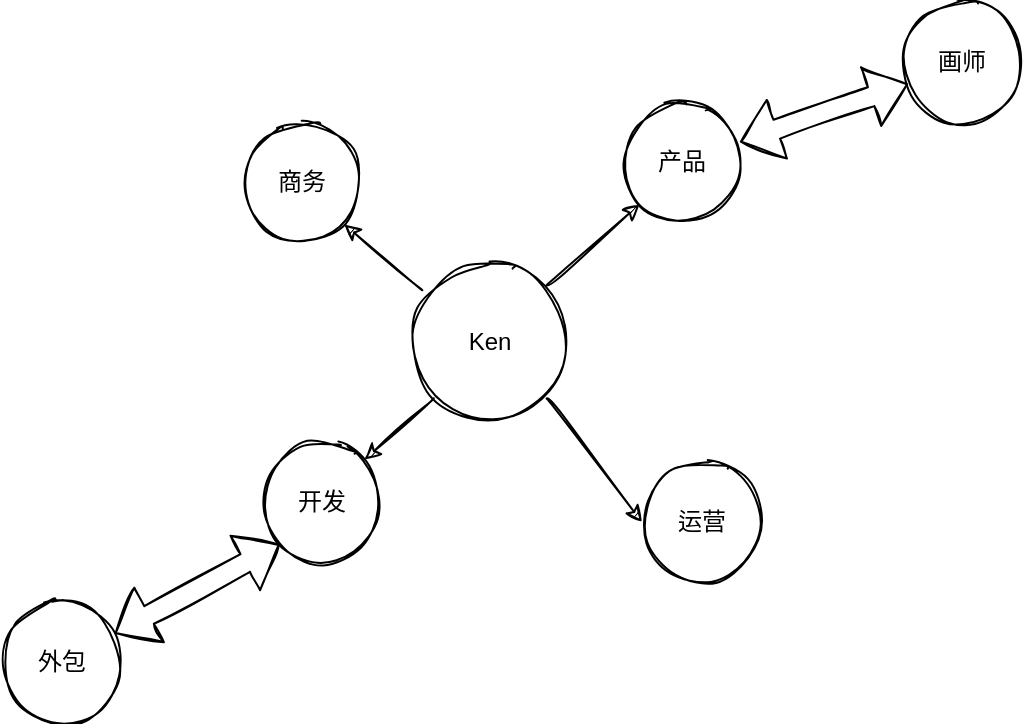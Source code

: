 <mxfile version="20.0.4" type="github">
  <diagram id="7XPNqQHb4Rcd9JxkXGjc" name="Page-1">
    <mxGraphModel dx="770" dy="535" grid="1" gridSize="10" guides="1" tooltips="1" connect="1" arrows="1" fold="1" page="1" pageScale="1" pageWidth="827" pageHeight="1169" math="0" shadow="0">
      <root>
        <mxCell id="0" />
        <mxCell id="1" parent="0" />
        <mxCell id="mmKq7PTXsmbfdY_N8bWZ-1" value="Ken" style="ellipse;whiteSpace=wrap;html=1;aspect=fixed;sketch=1;" vertex="1" parent="1">
          <mxGeometry x="374" y="210" width="80" height="80" as="geometry" />
        </mxCell>
        <mxCell id="mmKq7PTXsmbfdY_N8bWZ-2" value="商务" style="ellipse;whiteSpace=wrap;html=1;aspect=fixed;sketch=1;" vertex="1" parent="1">
          <mxGeometry x="290" y="140" width="60" height="60" as="geometry" />
        </mxCell>
        <mxCell id="mmKq7PTXsmbfdY_N8bWZ-3" value="产品" style="ellipse;whiteSpace=wrap;html=1;aspect=fixed;sketch=1;" vertex="1" parent="1">
          <mxGeometry x="480" y="130" width="60" height="60" as="geometry" />
        </mxCell>
        <mxCell id="mmKq7PTXsmbfdY_N8bWZ-4" value="开发" style="ellipse;whiteSpace=wrap;html=1;aspect=fixed;sketch=1;" vertex="1" parent="1">
          <mxGeometry x="300" y="300" width="60" height="60" as="geometry" />
        </mxCell>
        <mxCell id="mmKq7PTXsmbfdY_N8bWZ-5" value="运营" style="ellipse;whiteSpace=wrap;html=1;aspect=fixed;sketch=1;" vertex="1" parent="1">
          <mxGeometry x="490" y="310" width="60" height="60" as="geometry" />
        </mxCell>
        <mxCell id="mmKq7PTXsmbfdY_N8bWZ-6" value="画师" style="ellipse;whiteSpace=wrap;html=1;aspect=fixed;sketch=1;" vertex="1" parent="1">
          <mxGeometry x="620" y="80" width="60" height="60" as="geometry" />
        </mxCell>
        <mxCell id="mmKq7PTXsmbfdY_N8bWZ-7" value="外包" style="ellipse;whiteSpace=wrap;html=1;aspect=fixed;sketch=1;" vertex="1" parent="1">
          <mxGeometry x="170" y="380" width="60" height="60" as="geometry" />
        </mxCell>
        <mxCell id="mmKq7PTXsmbfdY_N8bWZ-8" value="" style="shape=flexArrow;endArrow=classic;startArrow=classic;html=1;rounded=0;sketch=1;curved=1;entryX=0;entryY=1;entryDx=0;entryDy=0;" edge="1" parent="1" source="mmKq7PTXsmbfdY_N8bWZ-7" target="mmKq7PTXsmbfdY_N8bWZ-4">
          <mxGeometry width="100" height="100" relative="1" as="geometry">
            <mxPoint x="260" y="470" as="sourcePoint" />
            <mxPoint x="290" y="350" as="targetPoint" />
          </mxGeometry>
        </mxCell>
        <mxCell id="mmKq7PTXsmbfdY_N8bWZ-10" value="" style="shape=flexArrow;endArrow=classic;startArrow=classic;html=1;rounded=0;sketch=1;curved=1;entryX=0.05;entryY=0.683;entryDx=0;entryDy=0;entryPerimeter=0;exitX=0.983;exitY=0.333;exitDx=0;exitDy=0;exitPerimeter=0;" edge="1" parent="1" source="mmKq7PTXsmbfdY_N8bWZ-3" target="mmKq7PTXsmbfdY_N8bWZ-6">
          <mxGeometry width="100" height="100" relative="1" as="geometry">
            <mxPoint x="450" y="270" as="sourcePoint" />
            <mxPoint x="580" y="160" as="targetPoint" />
          </mxGeometry>
        </mxCell>
        <mxCell id="mmKq7PTXsmbfdY_N8bWZ-11" value="" style="endArrow=classic;html=1;rounded=0;sketch=1;curved=1;exitX=1;exitY=0;exitDx=0;exitDy=0;entryX=0;entryY=1;entryDx=0;entryDy=0;" edge="1" parent="1" source="mmKq7PTXsmbfdY_N8bWZ-1" target="mmKq7PTXsmbfdY_N8bWZ-3">
          <mxGeometry width="50" height="50" relative="1" as="geometry">
            <mxPoint x="550" y="270" as="sourcePoint" />
            <mxPoint x="600" y="220" as="targetPoint" />
          </mxGeometry>
        </mxCell>
        <mxCell id="mmKq7PTXsmbfdY_N8bWZ-12" value="" style="endArrow=classic;html=1;rounded=0;sketch=1;curved=1;exitX=1;exitY=1;exitDx=0;exitDy=0;entryX=0;entryY=0.5;entryDx=0;entryDy=0;" edge="1" parent="1" source="mmKq7PTXsmbfdY_N8bWZ-1" target="mmKq7PTXsmbfdY_N8bWZ-5">
          <mxGeometry width="50" height="50" relative="1" as="geometry">
            <mxPoint x="480" y="280" as="sourcePoint" />
            <mxPoint x="530" y="230" as="targetPoint" />
          </mxGeometry>
        </mxCell>
        <mxCell id="mmKq7PTXsmbfdY_N8bWZ-13" value="" style="endArrow=classic;html=1;rounded=0;sketch=1;curved=1;exitX=0.075;exitY=0.175;exitDx=0;exitDy=0;exitPerimeter=0;entryX=1;entryY=1;entryDx=0;entryDy=0;" edge="1" parent="1" source="mmKq7PTXsmbfdY_N8bWZ-1" target="mmKq7PTXsmbfdY_N8bWZ-2">
          <mxGeometry width="50" height="50" relative="1" as="geometry">
            <mxPoint x="350" y="170" as="sourcePoint" />
            <mxPoint x="400" y="120" as="targetPoint" />
          </mxGeometry>
        </mxCell>
        <mxCell id="mmKq7PTXsmbfdY_N8bWZ-14" value="" style="endArrow=classic;html=1;rounded=0;sketch=1;curved=1;exitX=0;exitY=1;exitDx=0;exitDy=0;entryX=1;entryY=0;entryDx=0;entryDy=0;" edge="1" parent="1" source="mmKq7PTXsmbfdY_N8bWZ-1" target="mmKq7PTXsmbfdY_N8bWZ-4">
          <mxGeometry width="50" height="50" relative="1" as="geometry">
            <mxPoint x="420" y="370" as="sourcePoint" />
            <mxPoint x="470" y="320" as="targetPoint" />
          </mxGeometry>
        </mxCell>
      </root>
    </mxGraphModel>
  </diagram>
</mxfile>
